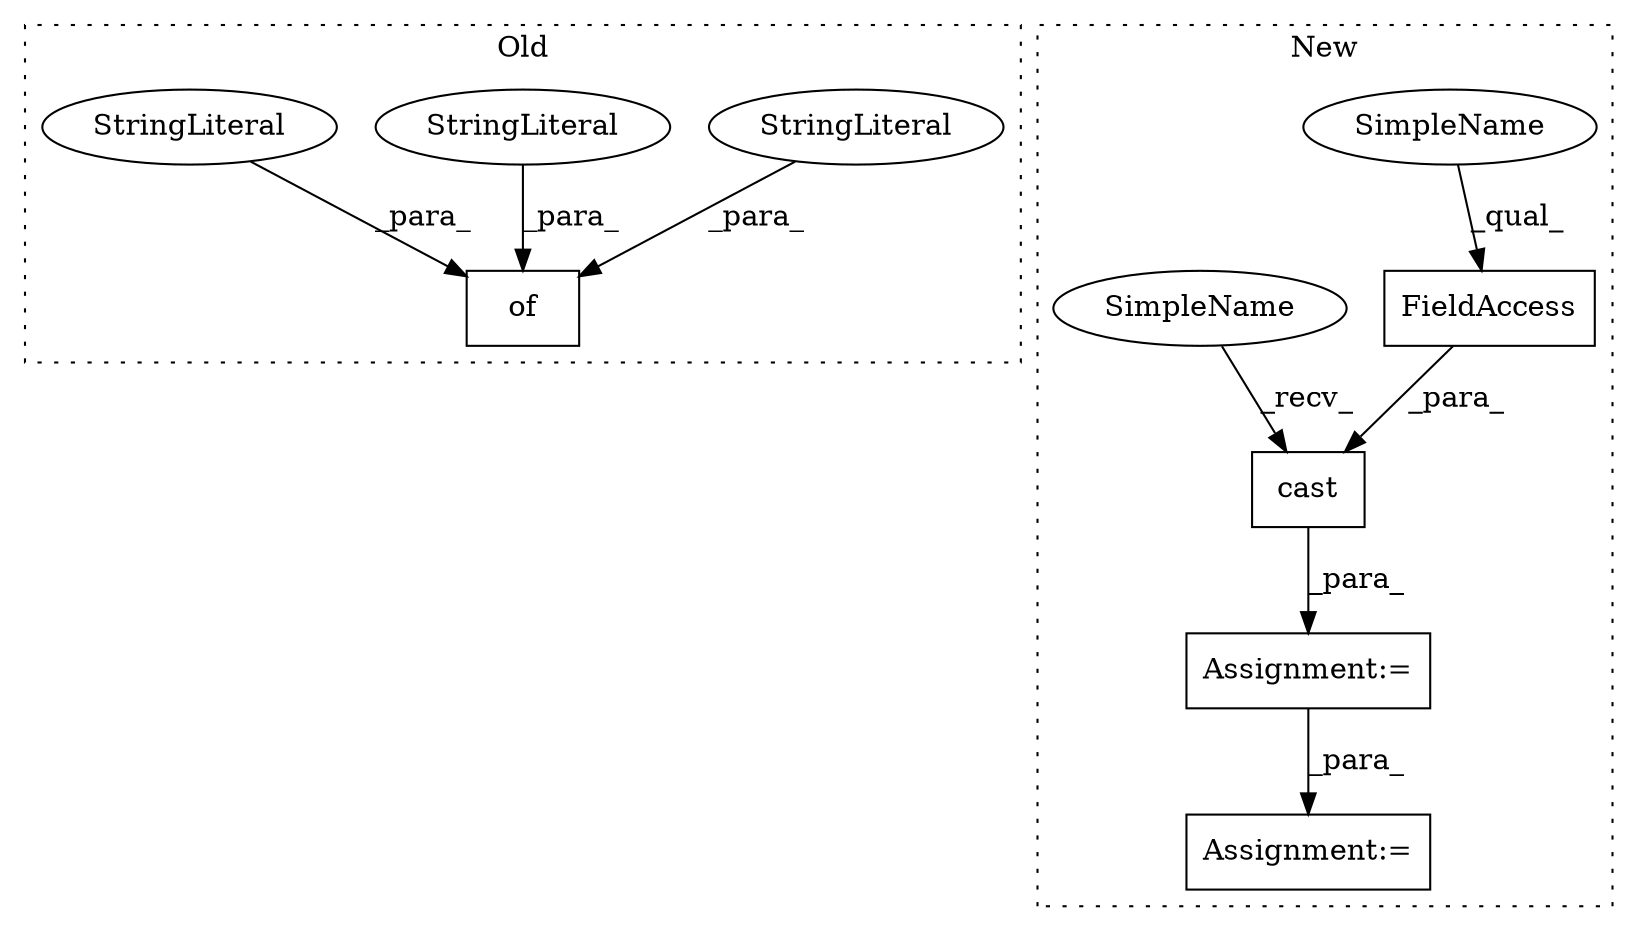 digraph G {
subgraph cluster0 {
1 [label="of" a="32" s="5845,5985" l="3,1" shape="box"];
4 [label="StringLiteral" a="45" s="5890" l="27" shape="ellipse"];
5 [label="StringLiteral" a="45" s="5848" l="21" shape="ellipse"];
6 [label="StringLiteral" a="45" s="5938" l="10" shape="ellipse"];
label = "Old";
style="dotted";
}
subgraph cluster1 {
2 [label="cast" a="32" s="5958,6025" l="5,1" shape="box"];
3 [label="FieldAccess" a="22" s="6007" l="18" shape="box"];
7 [label="Assignment:=" a="7" s="6079" l="1" shape="box"];
8 [label="Assignment:=" a="7" s="5883" l="1" shape="box"];
9 [label="SimpleName" a="42" s="6007" l="10" shape="ellipse"];
10 [label="SimpleName" a="42" s="5947" l="10" shape="ellipse"];
label = "New";
style="dotted";
}
2 -> 8 [label="_para_"];
3 -> 2 [label="_para_"];
4 -> 1 [label="_para_"];
5 -> 1 [label="_para_"];
6 -> 1 [label="_para_"];
8 -> 7 [label="_para_"];
9 -> 3 [label="_qual_"];
10 -> 2 [label="_recv_"];
}